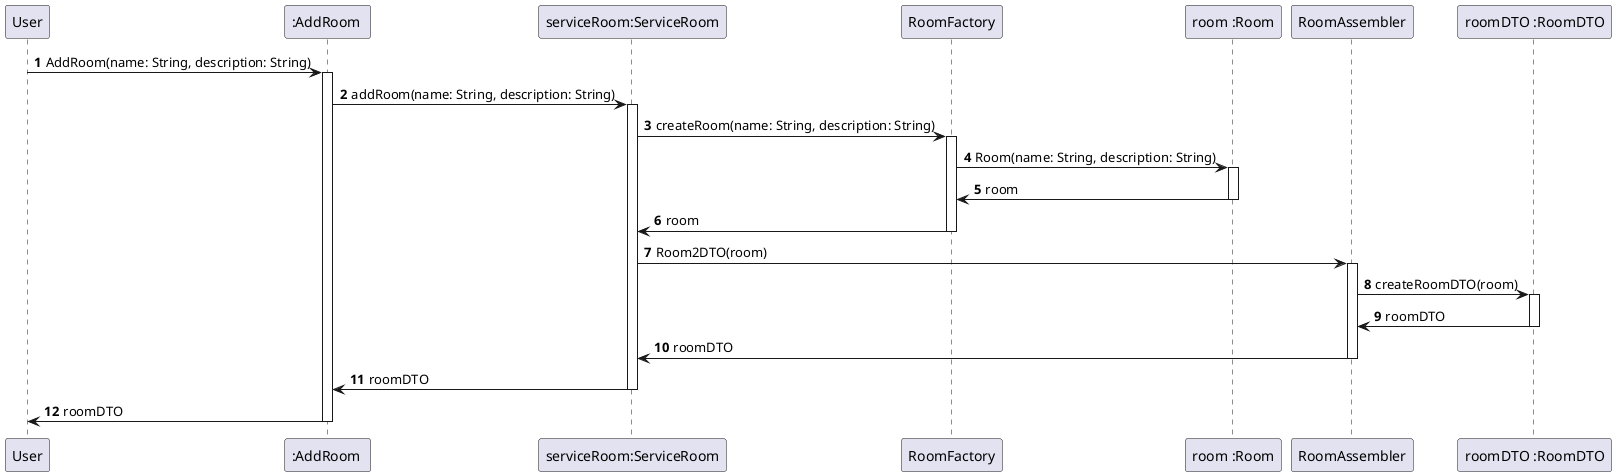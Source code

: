 @startuml

!pragma layout smetana
autonumber

participant "User" as User
participant ":AddRoom " as Controller
participant "serviceRoom:ServiceRoom" as Service
participant "RoomFactory" as Factory
participant "room :Room" as Device
participant "RoomAssembler" as Assembler
participant "roomDTO :RoomDTO" as DTO

User -> Controller: AddRoom(name: String, description: String)
activate Controller
Controller -> Service: addRoom(name: String, description: String)
activate Service
Service -> Factory: createRoom(name: String, description: String)
activate Factory
Factory -> Device: Room(name: String, description: String)
activate Device
Device -> Factory: room
deactivate Device
Factory -> Service: room
deactivate Factory
Service -> Assembler: Room2DTO(room)
activate Assembler
Assembler -> DTO: createRoomDTO(room)
activate DTO
DTO -> Assembler: roomDTO
deactivate DTO
Assembler -> Service: roomDTO
deactivate Assembler
Service -> Controller: roomDTO
deactivate Service
Controller -> User: roomDTO
deactivate Controller





@enduml